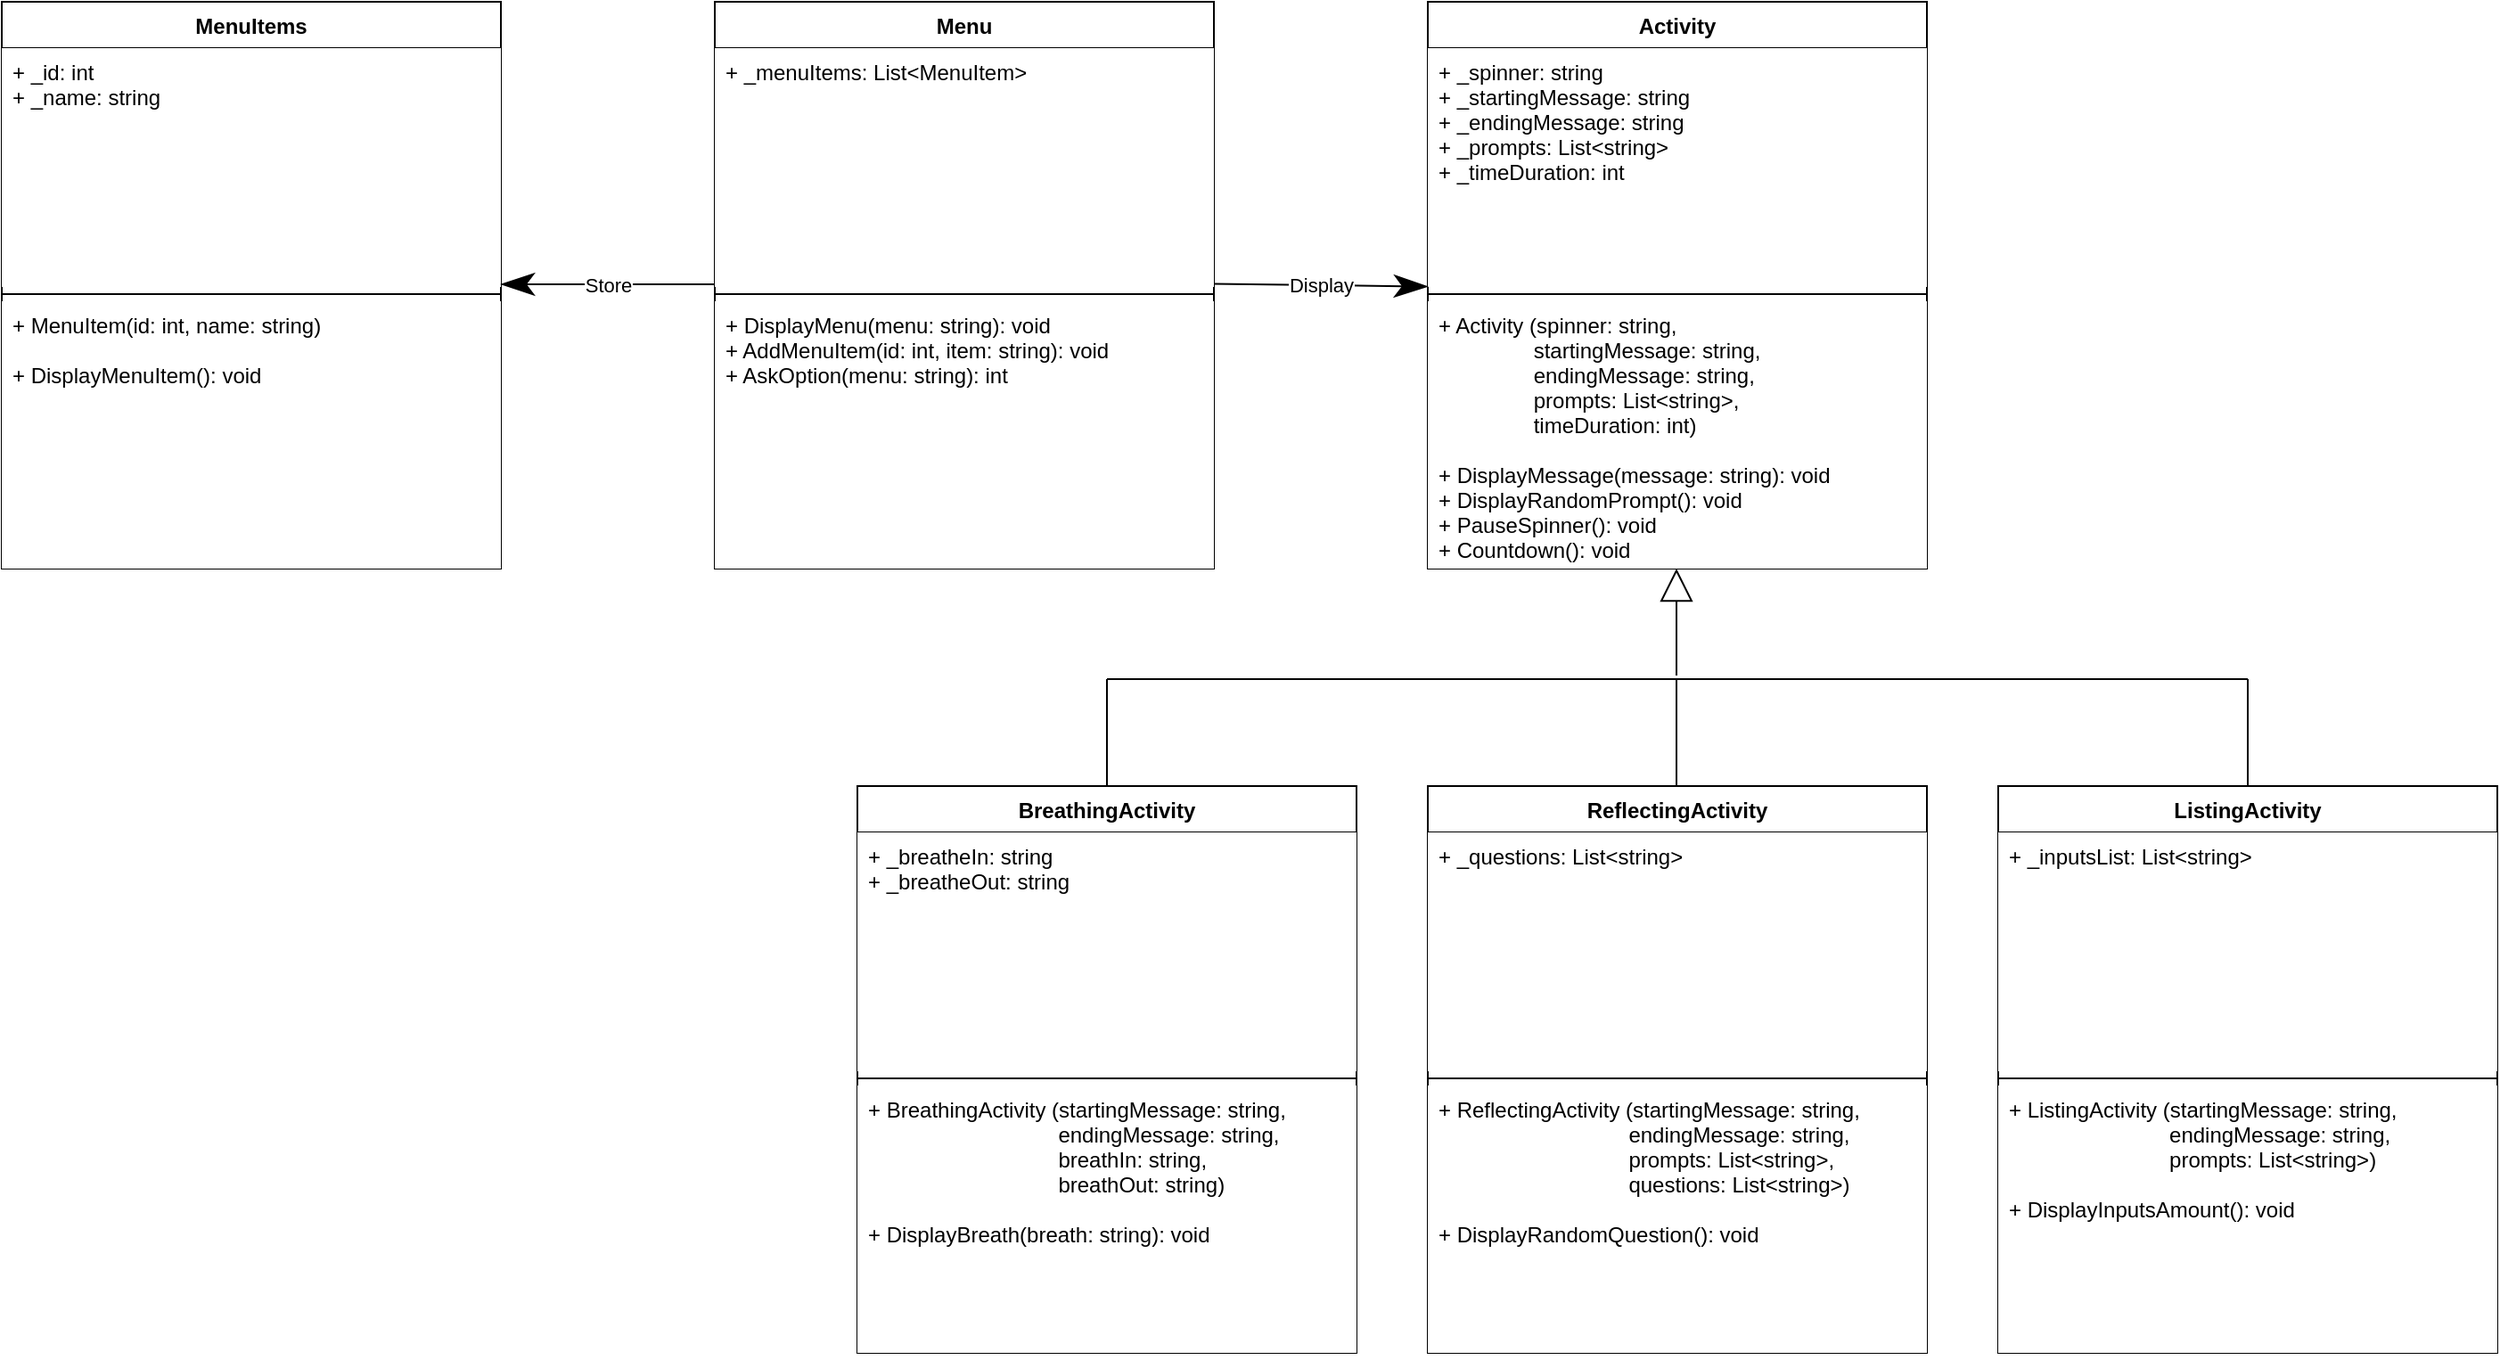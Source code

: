 <mxfile>
    <diagram id="C5RBs43oDa-KdzZeNtuy" name="Page-1">
        <mxGraphModel dx="576" dy="229" grid="1" gridSize="10" guides="1" tooltips="1" connect="1" arrows="1" fold="1" page="1" pageScale="1" pageWidth="1169" pageHeight="827" math="0" shadow="0">
            <root>
                <mxCell id="WIyWlLk6GJQsqaUBKTNV-0"/>
                <mxCell id="WIyWlLk6GJQsqaUBKTNV-1" parent="WIyWlLk6GJQsqaUBKTNV-0"/>
                <mxCell id="0" value="Activity" style="swimlane;fontStyle=1;align=center;verticalAlign=top;childLayout=stackLayout;horizontal=1;startSize=26;horizontalStack=0;resizeParent=1;resizeParentMax=0;resizeLast=0;collapsible=1;marginBottom=0;movable=1;resizable=1;rotatable=1;deletable=1;editable=1;connectable=1;" parent="WIyWlLk6GJQsqaUBKTNV-1" vertex="1">
                    <mxGeometry x="880" y="40" width="280" height="318" as="geometry">
                        <mxRectangle x="80" y="80" width="80" height="30" as="alternateBounds"/>
                    </mxGeometry>
                </mxCell>
                <mxCell id="1" value="+ _spinner: string&#10;+ _startingMessage: string&#10;+ _endingMessage: string&#10;+ _prompts: List&lt;string&gt;&#10;+ _timeDuration: int&#10;" style="text;strokeColor=none;fillColor=default;align=left;verticalAlign=top;spacingLeft=4;spacingRight=4;overflow=hidden;rotatable=0;points=[[0,0.5],[1,0.5]];portConstraint=eastwest;" parent="0" vertex="1">
                    <mxGeometry y="26" width="280" height="134" as="geometry"/>
                </mxCell>
                <mxCell id="2" value="" style="line;strokeWidth=1;fillColor=none;align=left;verticalAlign=middle;spacingTop=-1;spacingLeft=3;spacingRight=3;rotatable=0;labelPosition=right;points=[];portConstraint=eastwest;strokeColor=inherit;" parent="0" vertex="1">
                    <mxGeometry y="160" width="280" height="8" as="geometry"/>
                </mxCell>
                <mxCell id="3" value="+ Activity (spinner: string,&#10;                startingMessage: string,&#10;                endingMessage: string,&#10;                prompts: List&lt;string&gt;,&#10;                timeDuration: int)&#10;&#10;+ DisplayMessage(message: string): void&#10;+ DisplayRandomPrompt(): void&#10;+ PauseSpinner(): void&#10;+ Countdown(): void&#10;" style="text;strokeColor=none;fillColor=default;align=left;verticalAlign=top;spacingLeft=4;spacingRight=4;overflow=hidden;rotatable=0;points=[[0,0.5],[1,0.5]];portConstraint=eastwest;" parent="0" vertex="1">
                    <mxGeometry y="168" width="280" height="150" as="geometry"/>
                </mxCell>
                <mxCell id="4" value="BreathingActivity" style="swimlane;fontStyle=1;align=center;verticalAlign=top;childLayout=stackLayout;horizontal=1;startSize=26;horizontalStack=0;resizeParent=1;resizeParentMax=0;resizeLast=0;collapsible=1;marginBottom=0;movable=1;resizable=1;rotatable=1;deletable=1;editable=1;connectable=1;" parent="WIyWlLk6GJQsqaUBKTNV-1" vertex="1">
                    <mxGeometry x="560" y="480" width="280" height="318" as="geometry">
                        <mxRectangle x="80" y="80" width="80" height="30" as="alternateBounds"/>
                    </mxGeometry>
                </mxCell>
                <mxCell id="5" value="+ _breatheIn: string&#10;+ _breatheOut: string&#10;" style="text;strokeColor=none;fillColor=default;align=left;verticalAlign=top;spacingLeft=4;spacingRight=4;overflow=hidden;rotatable=0;points=[[0,0.5],[1,0.5]];portConstraint=eastwest;" parent="4" vertex="1">
                    <mxGeometry y="26" width="280" height="134" as="geometry"/>
                </mxCell>
                <mxCell id="6" value="" style="line;strokeWidth=1;fillColor=none;align=left;verticalAlign=middle;spacingTop=-1;spacingLeft=3;spacingRight=3;rotatable=0;labelPosition=right;points=[];portConstraint=eastwest;strokeColor=inherit;" parent="4" vertex="1">
                    <mxGeometry y="160" width="280" height="8" as="geometry"/>
                </mxCell>
                <mxCell id="7" value="+ BreathingActivity (startingMessage: string,&#10;                                endingMessage: string,&#10;                                breathIn: string,&#10;                                breathOut: string)&#10;&#10;+ DisplayBreath(breath: string): void&#10;&#10;" style="text;strokeColor=none;fillColor=default;align=left;verticalAlign=top;spacingLeft=4;spacingRight=4;overflow=hidden;rotatable=0;points=[[0,0.5],[1,0.5]];portConstraint=eastwest;" parent="4" vertex="1">
                    <mxGeometry y="168" width="280" height="150" as="geometry"/>
                </mxCell>
                <mxCell id="9" value="ReflectingActivity" style="swimlane;fontStyle=1;align=center;verticalAlign=top;childLayout=stackLayout;horizontal=1;startSize=26;horizontalStack=0;resizeParent=1;resizeParentMax=0;resizeLast=0;collapsible=1;marginBottom=0;movable=1;resizable=1;rotatable=1;deletable=1;editable=1;connectable=1;" parent="WIyWlLk6GJQsqaUBKTNV-1" vertex="1">
                    <mxGeometry x="880" y="480" width="280" height="318" as="geometry">
                        <mxRectangle x="80" y="80" width="80" height="30" as="alternateBounds"/>
                    </mxGeometry>
                </mxCell>
                <mxCell id="10" value="+ _questions: List&lt;string&gt;&#10;" style="text;strokeColor=none;fillColor=default;align=left;verticalAlign=top;spacingLeft=4;spacingRight=4;overflow=hidden;rotatable=0;points=[[0,0.5],[1,0.5]];portConstraint=eastwest;" parent="9" vertex="1">
                    <mxGeometry y="26" width="280" height="134" as="geometry"/>
                </mxCell>
                <mxCell id="11" value="" style="line;strokeWidth=1;fillColor=none;align=left;verticalAlign=middle;spacingTop=-1;spacingLeft=3;spacingRight=3;rotatable=0;labelPosition=right;points=[];portConstraint=eastwest;strokeColor=inherit;" parent="9" vertex="1">
                    <mxGeometry y="160" width="280" height="8" as="geometry"/>
                </mxCell>
                <mxCell id="12" value="+ ReflectingActivity (startingMessage: string,&#10;                                endingMessage: string,&#10;                                prompts: List&lt;string&gt;,&#10;                                questions: List&lt;string&gt;)&#10;&#10;+ DisplayRandomQuestion(): void&#10;&#10;" style="text;strokeColor=none;fillColor=default;align=left;verticalAlign=top;spacingLeft=4;spacingRight=4;overflow=hidden;rotatable=0;points=[[0,0.5],[1,0.5]];portConstraint=eastwest;" parent="9" vertex="1">
                    <mxGeometry y="168" width="280" height="150" as="geometry"/>
                </mxCell>
                <mxCell id="13" value="ListingActivity" style="swimlane;fontStyle=1;align=center;verticalAlign=top;childLayout=stackLayout;horizontal=1;startSize=26;horizontalStack=0;resizeParent=1;resizeParentMax=0;resizeLast=0;collapsible=1;marginBottom=0;movable=1;resizable=1;rotatable=1;deletable=1;editable=1;connectable=1;" parent="WIyWlLk6GJQsqaUBKTNV-1" vertex="1">
                    <mxGeometry x="1200" y="480" width="280" height="318" as="geometry">
                        <mxRectangle x="80" y="80" width="80" height="30" as="alternateBounds"/>
                    </mxGeometry>
                </mxCell>
                <mxCell id="14" value="+ _inputsList: List&lt;string&gt;&#10;" style="text;strokeColor=none;fillColor=default;align=left;verticalAlign=top;spacingLeft=4;spacingRight=4;overflow=hidden;rotatable=0;points=[[0,0.5],[1,0.5]];portConstraint=eastwest;" parent="13" vertex="1">
                    <mxGeometry y="26" width="280" height="134" as="geometry"/>
                </mxCell>
                <mxCell id="15" value="" style="line;strokeWidth=1;fillColor=none;align=left;verticalAlign=middle;spacingTop=-1;spacingLeft=3;spacingRight=3;rotatable=0;labelPosition=right;points=[];portConstraint=eastwest;strokeColor=inherit;" parent="13" vertex="1">
                    <mxGeometry y="160" width="280" height="8" as="geometry"/>
                </mxCell>
                <mxCell id="16" value="+ ListingActivity (startingMessage: string,&#10;                           endingMessage: string,&#10;                           prompts: List&lt;string&gt;)&#10;&#10;+ DisplayInputsAmount(): void&#10;&#10;" style="text;strokeColor=none;fillColor=default;align=left;verticalAlign=top;spacingLeft=4;spacingRight=4;overflow=hidden;rotatable=0;points=[[0,0.5],[1,0.5]];portConstraint=eastwest;" parent="13" vertex="1">
                    <mxGeometry y="168" width="280" height="150" as="geometry"/>
                </mxCell>
                <mxCell id="17" value="Menu" style="swimlane;fontStyle=1;align=center;verticalAlign=top;childLayout=stackLayout;horizontal=1;startSize=26;horizontalStack=0;resizeParent=1;resizeParentMax=0;resizeLast=0;collapsible=1;marginBottom=0;movable=1;resizable=1;rotatable=1;deletable=1;editable=1;connectable=1;" parent="WIyWlLk6GJQsqaUBKTNV-1" vertex="1">
                    <mxGeometry x="480" y="40" width="280" height="318" as="geometry">
                        <mxRectangle x="80" y="80" width="80" height="30" as="alternateBounds"/>
                    </mxGeometry>
                </mxCell>
                <mxCell id="18" value="+ _menuItems: List&lt;MenuItem&gt;&#10;" style="text;strokeColor=none;fillColor=default;align=left;verticalAlign=top;spacingLeft=4;spacingRight=4;overflow=hidden;rotatable=0;points=[[0,0.5],[1,0.5]];portConstraint=eastwest;" parent="17" vertex="1">
                    <mxGeometry y="26" width="280" height="134" as="geometry"/>
                </mxCell>
                <mxCell id="19" value="" style="line;strokeWidth=1;fillColor=none;align=left;verticalAlign=middle;spacingTop=-1;spacingLeft=3;spacingRight=3;rotatable=0;labelPosition=right;points=[];portConstraint=eastwest;strokeColor=inherit;" parent="17" vertex="1">
                    <mxGeometry y="160" width="280" height="8" as="geometry"/>
                </mxCell>
                <mxCell id="20" value="+ DisplayMenu(menu: string): void&#10;+ AddMenuItem(id: int, item: string): void&#10;+ AskOption(menu: string): int&#10;" style="text;strokeColor=none;fillColor=default;align=left;verticalAlign=top;spacingLeft=4;spacingRight=4;overflow=hidden;rotatable=0;points=[[0,0.5],[1,0.5]];portConstraint=eastwest;" parent="17" vertex="1">
                    <mxGeometry y="168" width="280" height="150" as="geometry"/>
                </mxCell>
                <mxCell id="21" value="MenuItems" style="swimlane;fontStyle=1;align=center;verticalAlign=top;childLayout=stackLayout;horizontal=1;startSize=26;horizontalStack=0;resizeParent=1;resizeParentMax=0;resizeLast=0;collapsible=1;marginBottom=0;movable=1;resizable=1;rotatable=1;deletable=1;editable=1;connectable=1;" parent="WIyWlLk6GJQsqaUBKTNV-1" vertex="1">
                    <mxGeometry x="80" y="40" width="280" height="318" as="geometry">
                        <mxRectangle x="80" y="80" width="80" height="30" as="alternateBounds"/>
                    </mxGeometry>
                </mxCell>
                <mxCell id="22" value="+ _id: int&#10;+ _name: string&#10;" style="text;strokeColor=none;fillColor=default;align=left;verticalAlign=top;spacingLeft=4;spacingRight=4;overflow=hidden;rotatable=0;points=[[0,0.5],[1,0.5]];portConstraint=eastwest;" parent="21" vertex="1">
                    <mxGeometry y="26" width="280" height="134" as="geometry"/>
                </mxCell>
                <mxCell id="23" value="" style="line;strokeWidth=1;fillColor=none;align=left;verticalAlign=middle;spacingTop=-1;spacingLeft=3;spacingRight=3;rotatable=0;labelPosition=right;points=[];portConstraint=eastwest;strokeColor=inherit;" parent="21" vertex="1">
                    <mxGeometry y="160" width="280" height="8" as="geometry"/>
                </mxCell>
                <mxCell id="24" value="+ MenuItem(id: int, name: string)&#10;&#10;+ DisplayMenuItem(): void&#10;" style="text;strokeColor=none;fillColor=default;align=left;verticalAlign=top;spacingLeft=4;spacingRight=4;overflow=hidden;rotatable=0;points=[[0,0.5],[1,0.5]];portConstraint=eastwest;" parent="21" vertex="1">
                    <mxGeometry y="168" width="280" height="150" as="geometry"/>
                </mxCell>
                <mxCell id="25" value="Store" style="endArrow=classicThin;endSize=16;endFill=1;html=1;rounded=0;" parent="WIyWlLk6GJQsqaUBKTNV-1" edge="1">
                    <mxGeometry width="160" relative="1" as="geometry">
                        <mxPoint x="480" y="198.5" as="sourcePoint"/>
                        <mxPoint x="360" y="198.5" as="targetPoint"/>
                    </mxGeometry>
                </mxCell>
                <mxCell id="26" value="Display" style="endArrow=classicThin;endSize=16;endFill=1;html=1;rounded=0;" parent="WIyWlLk6GJQsqaUBKTNV-1" edge="1">
                    <mxGeometry width="160" relative="1" as="geometry">
                        <mxPoint x="760" y="198.21" as="sourcePoint"/>
                        <mxPoint x="880" y="199.8" as="targetPoint"/>
                    </mxGeometry>
                </mxCell>
                <mxCell id="27" value="" style="endArrow=none;html=1;endSize=16;" parent="WIyWlLk6GJQsqaUBKTNV-1" edge="1">
                    <mxGeometry width="50" height="50" relative="1" as="geometry">
                        <mxPoint x="700" y="420" as="sourcePoint"/>
                        <mxPoint x="1340" y="420" as="targetPoint"/>
                    </mxGeometry>
                </mxCell>
                <mxCell id="28" value="" style="endArrow=none;html=1;endSize=16;exitX=0.5;exitY=0;exitDx=0;exitDy=0;" parent="WIyWlLk6GJQsqaUBKTNV-1" source="13" edge="1">
                    <mxGeometry width="50" height="50" relative="1" as="geometry">
                        <mxPoint x="1350" y="560" as="sourcePoint"/>
                        <mxPoint x="1340" y="420" as="targetPoint"/>
                    </mxGeometry>
                </mxCell>
                <mxCell id="29" value="" style="endArrow=none;html=1;endSize=16;exitX=0.5;exitY=0;exitDx=0;exitDy=0;" parent="WIyWlLk6GJQsqaUBKTNV-1" edge="1">
                    <mxGeometry width="50" height="50" relative="1" as="geometry">
                        <mxPoint x="1019.5" y="480" as="sourcePoint"/>
                        <mxPoint x="1019.5" y="420" as="targetPoint"/>
                    </mxGeometry>
                </mxCell>
                <mxCell id="30" value="" style="endArrow=none;html=1;endSize=16;exitX=0.5;exitY=0;exitDx=0;exitDy=0;" parent="WIyWlLk6GJQsqaUBKTNV-1" source="4" edge="1">
                    <mxGeometry width="50" height="50" relative="1" as="geometry">
                        <mxPoint x="719.5" y="480" as="sourcePoint"/>
                        <mxPoint x="700" y="420" as="targetPoint"/>
                    </mxGeometry>
                </mxCell>
                <mxCell id="31" value="" style="endArrow=block;html=1;endSize=16;exitX=0.5;exitY=0;exitDx=0;exitDy=0;endFill=0;" parent="WIyWlLk6GJQsqaUBKTNV-1" edge="1">
                    <mxGeometry width="50" height="50" relative="1" as="geometry">
                        <mxPoint x="1019.5" y="418" as="sourcePoint"/>
                        <mxPoint x="1019.5" y="358" as="targetPoint"/>
                    </mxGeometry>
                </mxCell>
            </root>
        </mxGraphModel>
    </diagram>
</mxfile>